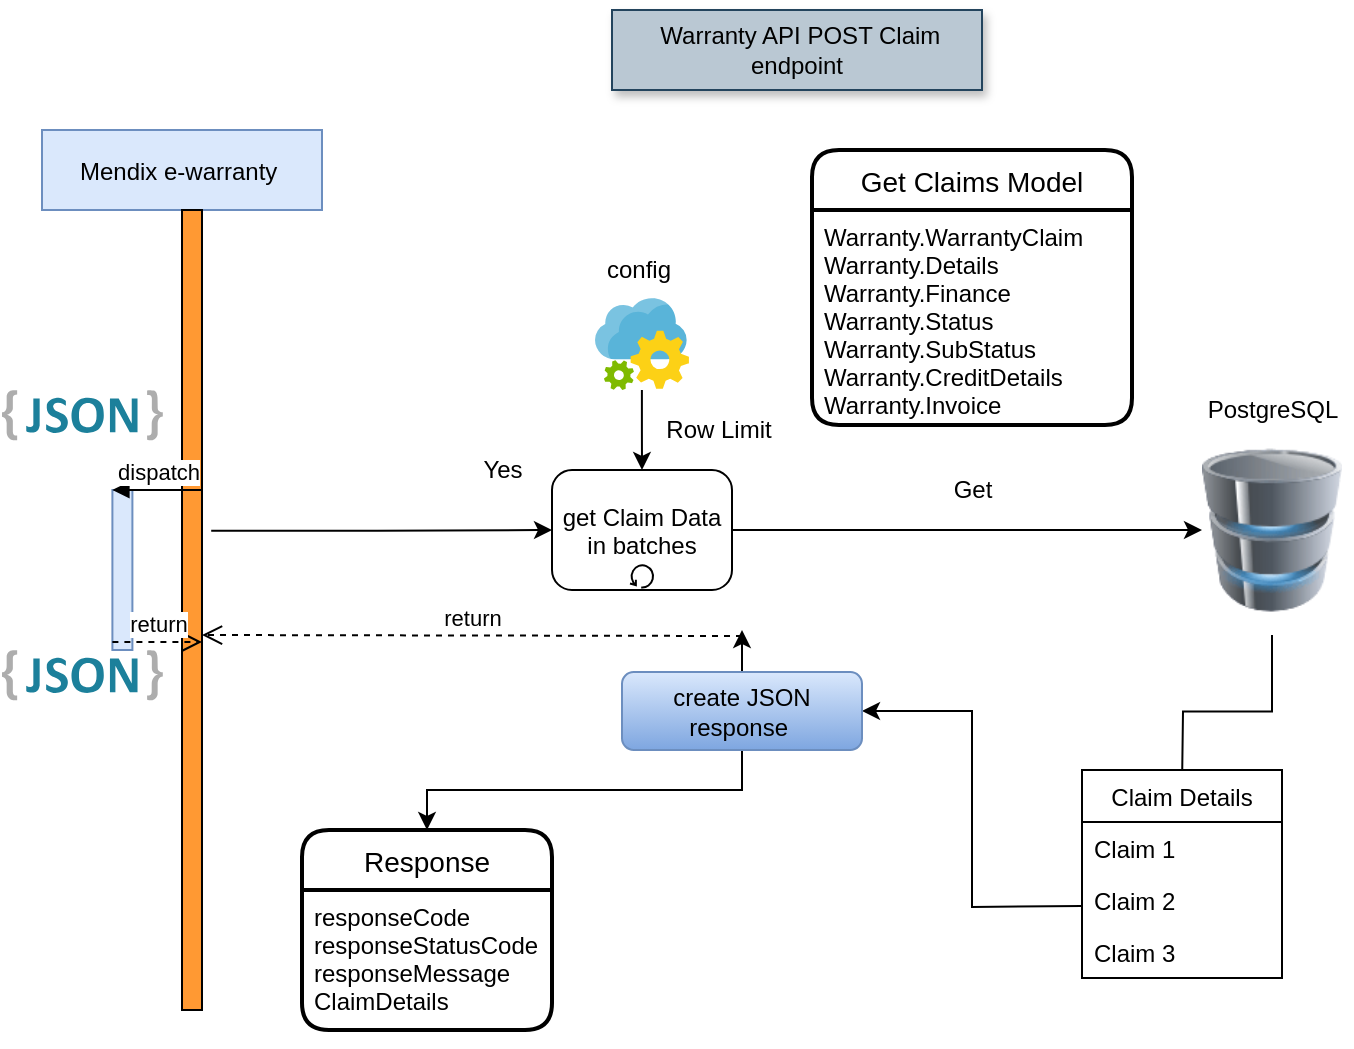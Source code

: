 <mxfile version="14.8.0" type="github">
  <diagram id="kgpKYQtTHZ0yAKxKKP6v" name="Page-1">
    <mxGraphModel dx="1038" dy="547" grid="1" gridSize="10" guides="1" tooltips="1" connect="1" arrows="1" fold="1" page="1" pageScale="1" pageWidth="850" pageHeight="1100" math="0" shadow="0">
      <root>
        <mxCell id="0" />
        <mxCell id="1" parent="0" />
        <object label="Mendix e-warranty " id="3nuBFxr9cyL0pnOWT2aG-1">
          <mxCell style="shape=umlLifeline;perimeter=lifelinePerimeter;container=1;collapsible=0;recursiveResize=0;rounded=0;shadow=0;strokeWidth=1;fillColor=#dae8fc;strokeColor=#6c8ebf;" parent="1" vertex="1">
            <mxGeometry x="30" y="70" width="140" height="440" as="geometry" />
          </mxCell>
        </object>
        <mxCell id="3nuBFxr9cyL0pnOWT2aG-2" value="" style="points=[];perimeter=orthogonalPerimeter;rounded=0;shadow=0;strokeWidth=1;fillColor=#FF9933;" parent="3nuBFxr9cyL0pnOWT2aG-1" vertex="1">
          <mxGeometry x="70" y="40" width="10" height="400" as="geometry" />
        </mxCell>
        <mxCell id="S-PPVUhzRQh5IIJFHJLY-30" value="&amp;nbsp;Warranty API POST Claim endpoint" style="text;html=1;align=center;verticalAlign=middle;whiteSpace=wrap;rounded=0;shadow=1;fillColor=#bac8d3;strokeColor=#23445d;" parent="1" vertex="1">
          <mxGeometry x="315" y="10" width="185" height="40" as="geometry" />
        </mxCell>
        <mxCell id="uPZaJIyxfJ7PoCBkE-e1-34" value="&lt;span style=&quot;color: rgba(0 , 0 , 0 , 0) ; font-family: monospace ; font-size: 0px&quot;&gt;g&lt;/span&gt;" style="text;html=1;align=center;verticalAlign=middle;resizable=0;points=[];autosize=1;" parent="1" vertex="1">
          <mxGeometry x="440" y="250" width="20" height="20" as="geometry" />
        </mxCell>
        <mxCell id="18Ler7sBSwxNWshURoEd-2" style="edgeStyle=orthogonalEdgeStyle;rounded=0;orthogonalLoop=1;jettySize=auto;html=1;exitX=0.5;exitY=1;exitDx=0;exitDy=0;exitPerimeter=0;entryX=1;entryY=0.5;entryDx=0;entryDy=0;startArrow=none;" parent="1" target="o4F7I5KbzvhBMEf7b5Hm-28" edge="1">
          <mxGeometry relative="1" as="geometry">
            <mxPoint x="645" y="410" as="targetPoint" />
            <mxPoint x="550" y="458" as="sourcePoint" />
          </mxGeometry>
        </mxCell>
        <mxCell id="8tkr-KhlQ4kUat4qIyOS-1" value="" style="image;html=1;image=img/lib/clip_art/computers/Database_128x128.png;fontFamily=Helvetica;fontSize=12;fontColor=#000000;align=center;strokeColor=#23445d;fillColor=#bac8d3;" parent="1" vertex="1">
          <mxGeometry x="610" y="217.5" width="70" height="105" as="geometry" />
        </mxCell>
        <mxCell id="U4aJJLkr5VwEqsjg9ysN-1" value="" style="html=1;points=[];perimeter=orthogonalPerimeter;fillColor=#dae8fc;strokeColor=#6c8ebf;" parent="1" vertex="1">
          <mxGeometry x="65.2" y="250" width="10" height="80" as="geometry" />
        </mxCell>
        <mxCell id="U4aJJLkr5VwEqsjg9ysN-2" value="dispatch" style="html=1;verticalAlign=bottom;endArrow=block;entryX=0;entryY=0;" parent="1" target="U4aJJLkr5VwEqsjg9ysN-1" edge="1">
          <mxGeometry relative="1" as="geometry">
            <mxPoint x="110" y="250" as="sourcePoint" />
          </mxGeometry>
        </mxCell>
        <mxCell id="U4aJJLkr5VwEqsjg9ysN-3" value="return" style="html=1;verticalAlign=bottom;endArrow=open;dashed=1;endSize=8;exitX=0;exitY=0.95;" parent="1" source="U4aJJLkr5VwEqsjg9ysN-1" edge="1">
          <mxGeometry relative="1" as="geometry">
            <mxPoint x="110" y="326" as="targetPoint" />
          </mxGeometry>
        </mxCell>
        <mxCell id="U4aJJLkr5VwEqsjg9ysN-4" value="" style="dashed=0;outlineConnect=0;html=1;align=center;labelPosition=center;verticalLabelPosition=bottom;verticalAlign=top;shape=mxgraph.weblogos.json_2" parent="1" vertex="1">
          <mxGeometry x="10" y="200" width="80.4" height="25.2" as="geometry" />
        </mxCell>
        <mxCell id="U4aJJLkr5VwEqsjg9ysN-5" value="" style="dashed=0;outlineConnect=0;html=1;align=center;labelPosition=center;verticalLabelPosition=bottom;verticalAlign=top;shape=mxgraph.weblogos.json_2" parent="1" vertex="1">
          <mxGeometry x="10" y="330" width="80.4" height="25.2" as="geometry" />
        </mxCell>
        <mxCell id="o4F7I5KbzvhBMEf7b5Hm-10" value="return" style="html=1;verticalAlign=bottom;endArrow=open;dashed=1;endSize=8;" parent="1" edge="1">
          <mxGeometry relative="1" as="geometry">
            <mxPoint x="380" y="323" as="sourcePoint" />
            <mxPoint x="110" y="322.5" as="targetPoint" />
          </mxGeometry>
        </mxCell>
        <mxCell id="o4F7I5KbzvhBMEf7b5Hm-12" value="Get" style="text;html=1;align=center;verticalAlign=middle;resizable=0;points=[];autosize=1;" parent="1" vertex="1">
          <mxGeometry x="480" y="240" width="30" height="20" as="geometry" />
        </mxCell>
        <mxCell id="o4F7I5KbzvhBMEf7b5Hm-25" value="Response" style="swimlane;childLayout=stackLayout;horizontal=1;startSize=30;horizontalStack=0;rounded=1;fontSize=14;fontStyle=0;strokeWidth=2;resizeParent=0;resizeLast=1;shadow=0;dashed=0;align=center;" parent="1" vertex="1">
          <mxGeometry x="160" y="420" width="125" height="100" as="geometry" />
        </mxCell>
        <mxCell id="o4F7I5KbzvhBMEf7b5Hm-26" value="responseCode&#xa;responseStatusCode&#xa;responseMessage&#xa;ClaimDetails" style="align=left;strokeColor=none;fillColor=none;spacingLeft=4;fontSize=12;verticalAlign=top;resizable=0;rotatable=0;part=1;" parent="o4F7I5KbzvhBMEf7b5Hm-25" vertex="1">
          <mxGeometry y="30" width="125" height="70" as="geometry" />
        </mxCell>
        <mxCell id="18Ler7sBSwxNWshURoEd-3" style="edgeStyle=orthogonalEdgeStyle;rounded=0;orthogonalLoop=1;jettySize=auto;html=1;exitX=0.5;exitY=1;exitDx=0;exitDy=0;" parent="o4F7I5KbzvhBMEf7b5Hm-25" source="o4F7I5KbzvhBMEf7b5Hm-26" target="o4F7I5KbzvhBMEf7b5Hm-26" edge="1">
          <mxGeometry relative="1" as="geometry" />
        </mxCell>
        <mxCell id="18Ler7sBSwxNWshURoEd-4" style="edgeStyle=orthogonalEdgeStyle;rounded=0;orthogonalLoop=1;jettySize=auto;html=1;exitX=0.5;exitY=1;exitDx=0;exitDy=0;" parent="o4F7I5KbzvhBMEf7b5Hm-25" source="o4F7I5KbzvhBMEf7b5Hm-26" target="o4F7I5KbzvhBMEf7b5Hm-26" edge="1">
          <mxGeometry relative="1" as="geometry" />
        </mxCell>
        <mxCell id="18Ler7sBSwxNWshURoEd-5" style="edgeStyle=orthogonalEdgeStyle;rounded=0;orthogonalLoop=1;jettySize=auto;html=1;exitX=0.5;exitY=1;exitDx=0;exitDy=0;" parent="o4F7I5KbzvhBMEf7b5Hm-25" source="o4F7I5KbzvhBMEf7b5Hm-26" target="o4F7I5KbzvhBMEf7b5Hm-26" edge="1">
          <mxGeometry relative="1" as="geometry" />
        </mxCell>
        <mxCell id="18Ler7sBSwxNWshURoEd-19" style="edgeStyle=orthogonalEdgeStyle;rounded=0;orthogonalLoop=1;jettySize=auto;html=1;exitX=0.5;exitY=1;exitDx=0;exitDy=0;" parent="o4F7I5KbzvhBMEf7b5Hm-25" source="o4F7I5KbzvhBMEf7b5Hm-26" target="o4F7I5KbzvhBMEf7b5Hm-26" edge="1">
          <mxGeometry relative="1" as="geometry" />
        </mxCell>
        <mxCell id="18Ler7sBSwxNWshURoEd-20" style="edgeStyle=orthogonalEdgeStyle;rounded=0;orthogonalLoop=1;jettySize=auto;html=1;exitX=0.5;exitY=1;exitDx=0;exitDy=0;" parent="o4F7I5KbzvhBMEf7b5Hm-25" source="o4F7I5KbzvhBMEf7b5Hm-26" target="o4F7I5KbzvhBMEf7b5Hm-26" edge="1">
          <mxGeometry relative="1" as="geometry" />
        </mxCell>
        <mxCell id="o4F7I5KbzvhBMEf7b5Hm-29" style="edgeStyle=orthogonalEdgeStyle;rounded=0;orthogonalLoop=1;jettySize=auto;html=1;exitX=0.5;exitY=1;exitDx=0;exitDy=0;entryX=0.5;entryY=0;entryDx=0;entryDy=0;" parent="1" source="o4F7I5KbzvhBMEf7b5Hm-28" target="o4F7I5KbzvhBMEf7b5Hm-25" edge="1">
          <mxGeometry relative="1" as="geometry" />
        </mxCell>
        <mxCell id="4N6PZzDWA8miErKvQQtK-14" style="edgeStyle=orthogonalEdgeStyle;rounded=0;orthogonalLoop=1;jettySize=auto;html=1;exitX=0.5;exitY=0;exitDx=0;exitDy=0;" parent="1" source="o4F7I5KbzvhBMEf7b5Hm-28" edge="1">
          <mxGeometry relative="1" as="geometry">
            <mxPoint x="380" y="320" as="targetPoint" />
          </mxGeometry>
        </mxCell>
        <mxCell id="o4F7I5KbzvhBMEf7b5Hm-28" value="create JSON response&amp;nbsp;" style="rounded=1;whiteSpace=wrap;html=1;gradientColor=#7ea6e0;fillColor=#dae8fc;strokeColor=#6c8ebf;" parent="1" vertex="1">
          <mxGeometry x="320" y="341" width="120" height="39" as="geometry" />
        </mxCell>
        <mxCell id="18Ler7sBSwxNWshURoEd-6" value="Get Claims Model" style="swimlane;childLayout=stackLayout;horizontal=1;startSize=30;horizontalStack=0;rounded=1;fontSize=14;fontStyle=0;strokeWidth=2;resizeParent=0;resizeLast=1;shadow=0;dashed=0;align=center;" parent="1" vertex="1">
          <mxGeometry x="415" y="80" width="160" height="137.5" as="geometry" />
        </mxCell>
        <mxCell id="18Ler7sBSwxNWshURoEd-7" value="Warranty.WarrantyClaim&#xa;Warranty.Details&#xa;  Warranty.Finance&#xa;Warranty.Status&#xa;Warranty.SubStatus&#xa;Warranty.CreditDetails&#xa;Warranty.Invoice" style="align=left;strokeColor=none;fillColor=none;spacingLeft=4;fontSize=12;verticalAlign=top;resizable=0;rotatable=0;part=1;" parent="18Ler7sBSwxNWshURoEd-6" vertex="1">
          <mxGeometry y="30" width="160" height="107.5" as="geometry" />
        </mxCell>
        <mxCell id="18Ler7sBSwxNWshURoEd-8" style="edgeStyle=orthogonalEdgeStyle;rounded=0;orthogonalLoop=1;jettySize=auto;html=1;exitX=0.5;exitY=1;exitDx=0;exitDy=0;" parent="18Ler7sBSwxNWshURoEd-6" source="18Ler7sBSwxNWshURoEd-7" target="18Ler7sBSwxNWshURoEd-7" edge="1">
          <mxGeometry relative="1" as="geometry" />
        </mxCell>
        <mxCell id="18Ler7sBSwxNWshURoEd-9" style="edgeStyle=orthogonalEdgeStyle;rounded=0;orthogonalLoop=1;jettySize=auto;html=1;exitX=0.5;exitY=1;exitDx=0;exitDy=0;" parent="18Ler7sBSwxNWshURoEd-6" source="18Ler7sBSwxNWshURoEd-7" target="18Ler7sBSwxNWshURoEd-7" edge="1">
          <mxGeometry relative="1" as="geometry" />
        </mxCell>
        <mxCell id="18Ler7sBSwxNWshURoEd-10" style="edgeStyle=orthogonalEdgeStyle;rounded=0;orthogonalLoop=1;jettySize=auto;html=1;exitX=0.5;exitY=1;exitDx=0;exitDy=0;" parent="18Ler7sBSwxNWshURoEd-6" source="18Ler7sBSwxNWshURoEd-7" target="18Ler7sBSwxNWshURoEd-7" edge="1">
          <mxGeometry relative="1" as="geometry" />
        </mxCell>
        <mxCell id="18Ler7sBSwxNWshURoEd-12" style="edgeStyle=orthogonalEdgeStyle;rounded=0;orthogonalLoop=1;jettySize=auto;html=1;entryX=0;entryY=0.5;entryDx=0;entryDy=0;exitX=1.46;exitY=0.401;exitDx=0;exitDy=0;exitPerimeter=0;entryPerimeter=0;" parent="1" source="3nuBFxr9cyL0pnOWT2aG-2" target="-wJCNphR5galvLtW1J4u-5" edge="1">
          <mxGeometry relative="1" as="geometry">
            <mxPoint x="164.6" y="270.4" as="sourcePoint" />
            <mxPoint x="165" y="270" as="targetPoint" />
          </mxGeometry>
        </mxCell>
        <mxCell id="18Ler7sBSwxNWshURoEd-16" value="Yes" style="text;html=1;align=center;verticalAlign=middle;resizable=0;points=[];autosize=1;" parent="1" vertex="1">
          <mxGeometry x="245" y="230" width="30" height="20" as="geometry" />
        </mxCell>
        <mxCell id="-wJCNphR5galvLtW1J4u-7" style="edgeStyle=orthogonalEdgeStyle;rounded=0;orthogonalLoop=1;jettySize=auto;html=1;entryX=0.5;entryY=0;entryDx=0;entryDy=0;entryPerimeter=0;" parent="1" source="-wJCNphR5galvLtW1J4u-2" target="-wJCNphR5galvLtW1J4u-5" edge="1">
          <mxGeometry relative="1" as="geometry" />
        </mxCell>
        <mxCell id="-wJCNphR5galvLtW1J4u-2" value="" style="aspect=fixed;html=1;points=[];align=center;image;fontSize=12;image=img/lib/mscae/App_Configuration.svg;" parent="1" vertex="1">
          <mxGeometry x="306.53" y="154" width="46.94" height="46" as="geometry" />
        </mxCell>
        <mxCell id="-wJCNphR5galvLtW1J4u-9" style="edgeStyle=orthogonalEdgeStyle;rounded=0;orthogonalLoop=1;jettySize=auto;html=1;exitX=1;exitY=0.5;exitDx=0;exitDy=0;exitPerimeter=0;" parent="1" source="-wJCNphR5galvLtW1J4u-5" target="8tkr-KhlQ4kUat4qIyOS-1" edge="1">
          <mxGeometry relative="1" as="geometry" />
        </mxCell>
        <mxCell id="-wJCNphR5galvLtW1J4u-5" value="get Claim Data &#xa;in batches" style="points=[[0.25,0,0],[0.5,0,0],[0.75,0,0],[1,0.25,0],[1,0.5,0],[1,0.75,0],[0.75,1,0],[0.5,1,0],[0.25,1,0],[0,0.75,0],[0,0.5,0],[0,0.25,0]];shape=mxgraph.bpmn.task;rectStyle=rounded;size=10;taskMarker=abstract;isLoopStandard=1;" parent="1" vertex="1">
          <mxGeometry x="285" y="240" width="90" height="60" as="geometry" />
        </mxCell>
        <mxCell id="-wJCNphR5galvLtW1J4u-6" value="config" style="text;html=1;align=center;verticalAlign=middle;resizable=0;points=[];autosize=1;strokeColor=none;" parent="1" vertex="1">
          <mxGeometry x="303.47" y="130" width="50" height="20" as="geometry" />
        </mxCell>
        <mxCell id="-wJCNphR5galvLtW1J4u-8" value="Row Limit" style="text;html=1;align=center;verticalAlign=middle;resizable=0;points=[];autosize=1;strokeColor=none;" parent="1" vertex="1">
          <mxGeometry x="333" y="210" width="70" height="20" as="geometry" />
        </mxCell>
        <mxCell id="-wJCNphR5galvLtW1J4u-18" value="" style="edgeStyle=orthogonalEdgeStyle;rounded=0;orthogonalLoop=1;jettySize=auto;html=1;exitX=0.5;exitY=1;exitDx=0;exitDy=0;exitPerimeter=0;entryX=1;entryY=0.5;entryDx=0;entryDy=0;endArrow=none;" parent="1" source="8tkr-KhlQ4kUat4qIyOS-1" edge="1">
          <mxGeometry relative="1" as="geometry">
            <mxPoint x="600" y="399" as="targetPoint" />
            <mxPoint x="645" y="322.5" as="sourcePoint" />
          </mxGeometry>
        </mxCell>
        <mxCell id="-wJCNphR5galvLtW1J4u-19" value="Claim Details" style="swimlane;fontStyle=0;childLayout=stackLayout;horizontal=1;startSize=26;horizontalStack=0;resizeParent=1;resizeParentMax=0;resizeLast=0;collapsible=1;marginBottom=0;" parent="1" vertex="1">
          <mxGeometry x="550" y="390" width="100" height="104" as="geometry" />
        </mxCell>
        <mxCell id="-wJCNphR5galvLtW1J4u-20" value="Claim 1" style="text;strokeColor=none;fillColor=none;align=left;verticalAlign=top;spacingLeft=4;spacingRight=4;overflow=hidden;rotatable=0;points=[[0,0.5],[1,0.5]];portConstraint=eastwest;" parent="-wJCNphR5galvLtW1J4u-19" vertex="1">
          <mxGeometry y="26" width="100" height="26" as="geometry" />
        </mxCell>
        <mxCell id="-wJCNphR5galvLtW1J4u-21" value="Claim 2" style="text;strokeColor=none;fillColor=none;align=left;verticalAlign=top;spacingLeft=4;spacingRight=4;overflow=hidden;rotatable=0;points=[[0,0.5],[1,0.5]];portConstraint=eastwest;" parent="-wJCNphR5galvLtW1J4u-19" vertex="1">
          <mxGeometry y="52" width="100" height="26" as="geometry" />
        </mxCell>
        <mxCell id="-wJCNphR5galvLtW1J4u-22" value="Claim 3" style="text;strokeColor=none;fillColor=none;align=left;verticalAlign=top;spacingLeft=4;spacingRight=4;overflow=hidden;rotatable=0;points=[[0,0.5],[1,0.5]];portConstraint=eastwest;" parent="-wJCNphR5galvLtW1J4u-19" vertex="1">
          <mxGeometry y="78" width="100" height="26" as="geometry" />
        </mxCell>
        <mxCell id="-wJCNphR5galvLtW1J4u-24" value="&lt;span style=&quot;background-color: rgb(255 , 255 , 255)&quot;&gt;PostgreSQL&lt;/span&gt;" style="text;html=1;align=center;verticalAlign=middle;resizable=0;points=[];autosize=1;strokeColor=none;" parent="1" vertex="1">
          <mxGeometry x="605" y="200" width="80" height="20" as="geometry" />
        </mxCell>
      </root>
    </mxGraphModel>
  </diagram>
</mxfile>
